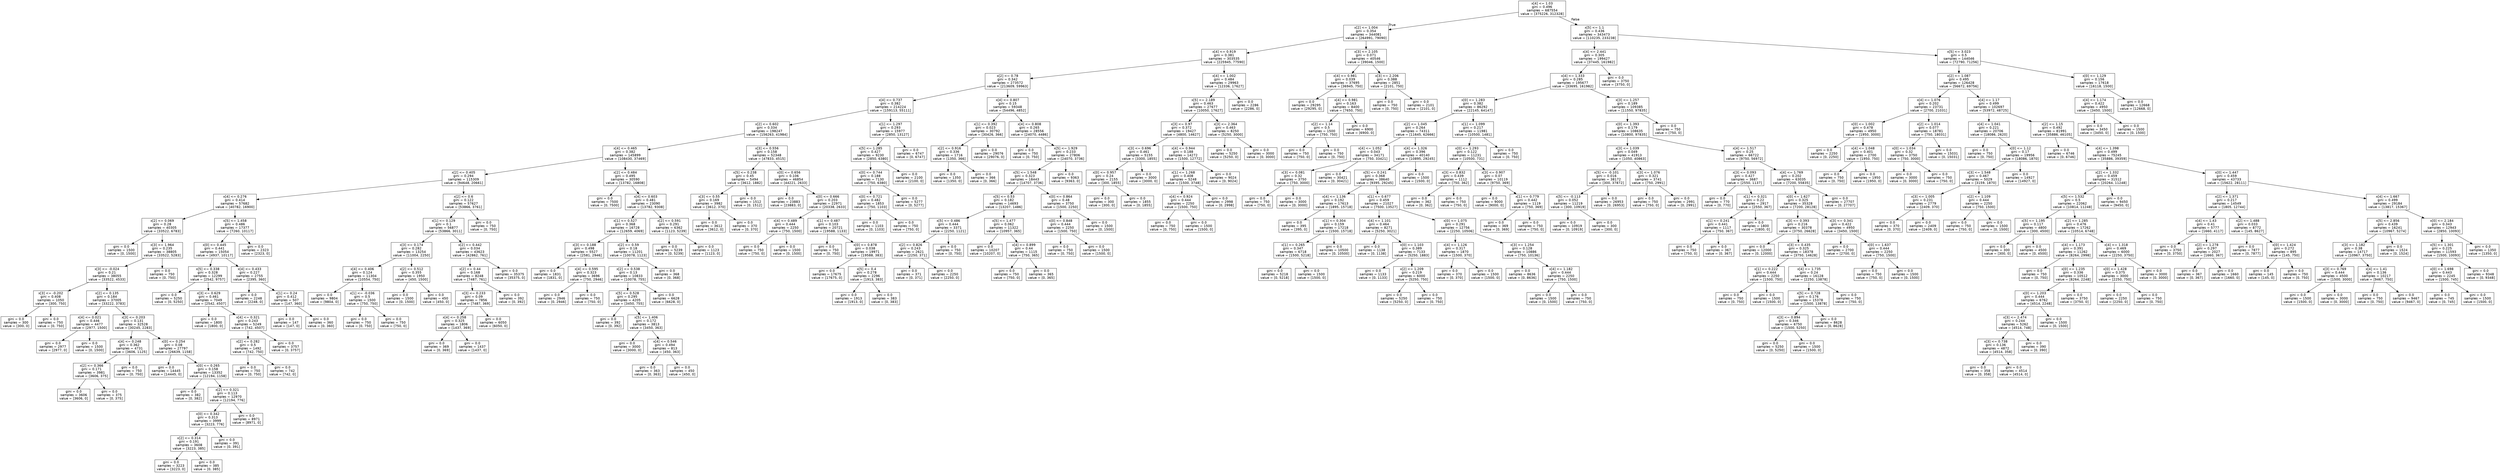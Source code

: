 digraph Tree {
node [shape=box, fontname="helvetica"] ;
edge [fontname="helvetica"] ;
0 [label="x[4] <= 1.03\ngini = 0.496\nsamples = 687554\nvalue = [375226, 312328]"] ;
1 [label="x[2] <= 1.004\ngini = 0.354\nsamples = 344081\nvalue = [264991, 79090]"] ;
0 -> 1 [labeldistance=2.5, labelangle=45, headlabel="True"] ;
2 [label="x[4] <= 0.919\ngini = 0.381\nsamples = 303535\nvalue = [225945, 77590]"] ;
1 -> 2 ;
3 [label="x[2] <= 0.78\ngini = 0.342\nsamples = 273572\nvalue = [213609, 59963]"] ;
2 -> 3 ;
4 [label="x[4] <= 0.737\ngini = 0.382\nsamples = 214224\nvalue = [159113, 55111]"] ;
3 -> 4 ;
5 [label="x[2] <= 0.602\ngini = 0.334\nsamples = 198247\nvalue = [156263, 41984]"] ;
4 -> 5 ;
6 [label="x[4] <= 0.465\ngini = 0.382\nsamples = 145899\nvalue = [108430, 37469]"] ;
5 -> 6 ;
7 [label="x[2] <= 0.405\ngini = 0.294\nsamples = 115309\nvalue = [94648, 20661]"] ;
6 -> 7 ;
8 [label="x[4] <= 0.276\ngini = 0.414\nsamples = 57682\nvalue = [40782, 16900]"] ;
7 -> 8 ;
9 [label="x[2] <= 0.069\ngini = 0.28\nsamples = 40305\nvalue = [33522, 6783]"] ;
8 -> 9 ;
10 [label="gini = 0.0\nsamples = 1500\nvalue = [0, 1500]"] ;
9 -> 10 ;
11 [label="x[3] <= 1.964\ngini = 0.235\nsamples = 38805\nvalue = [33522, 5283]"] ;
9 -> 11 ;
12 [label="x[3] <= -0.024\ngini = 0.21\nsamples = 38055\nvalue = [33522, 4533]"] ;
11 -> 12 ;
13 [label="x[3] <= -0.202\ngini = 0.408\nsamples = 1050\nvalue = [300, 750]"] ;
12 -> 13 ;
14 [label="gini = 0.0\nsamples = 300\nvalue = [300, 0]"] ;
13 -> 14 ;
15 [label="gini = 0.0\nsamples = 750\nvalue = [0, 750]"] ;
13 -> 15 ;
16 [label="x[2] <= 0.135\ngini = 0.184\nsamples = 37005\nvalue = [33222, 3783]"] ;
12 -> 16 ;
17 [label="x[4] <= 0.021\ngini = 0.446\nsamples = 4477\nvalue = [2977, 1500]"] ;
16 -> 17 ;
18 [label="gini = 0.0\nsamples = 2977\nvalue = [2977, 0]"] ;
17 -> 18 ;
19 [label="gini = 0.0\nsamples = 1500\nvalue = [0, 1500]"] ;
17 -> 19 ;
20 [label="x[3] <= 0.203\ngini = 0.131\nsamples = 32528\nvalue = [30245, 2283]"] ;
16 -> 20 ;
21 [label="x[4] <= 0.248\ngini = 0.362\nsamples = 4731\nvalue = [3606, 1125]"] ;
20 -> 21 ;
22 [label="x[2] <= 0.366\ngini = 0.171\nsamples = 3981\nvalue = [3606, 375]"] ;
21 -> 22 ;
23 [label="gini = 0.0\nsamples = 3606\nvalue = [3606, 0]"] ;
22 -> 23 ;
24 [label="gini = 0.0\nsamples = 375\nvalue = [0, 375]"] ;
22 -> 24 ;
25 [label="gini = 0.0\nsamples = 750\nvalue = [0, 750]"] ;
21 -> 25 ;
26 [label="x[0] <= 0.254\ngini = 0.08\nsamples = 27797\nvalue = [26639, 1158]"] ;
20 -> 26 ;
27 [label="gini = 0.0\nsamples = 14445\nvalue = [14445, 0]"] ;
26 -> 27 ;
28 [label="x[0] <= 0.265\ngini = 0.158\nsamples = 13352\nvalue = [12194, 1158]"] ;
26 -> 28 ;
29 [label="gini = 0.0\nsamples = 382\nvalue = [0, 382]"] ;
28 -> 29 ;
30 [label="x[2] <= 0.321\ngini = 0.113\nsamples = 12970\nvalue = [12194, 776]"] ;
28 -> 30 ;
31 [label="x[0] <= 0.342\ngini = 0.313\nsamples = 3999\nvalue = [3223, 776]"] ;
30 -> 31 ;
32 [label="x[2] <= 0.314\ngini = 0.191\nsamples = 3608\nvalue = [3223, 385]"] ;
31 -> 32 ;
33 [label="gini = 0.0\nsamples = 3223\nvalue = [3223, 0]"] ;
32 -> 33 ;
34 [label="gini = 0.0\nsamples = 385\nvalue = [0, 385]"] ;
32 -> 34 ;
35 [label="gini = 0.0\nsamples = 391\nvalue = [0, 391]"] ;
31 -> 35 ;
36 [label="gini = 0.0\nsamples = 8971\nvalue = [8971, 0]"] ;
30 -> 36 ;
37 [label="gini = 0.0\nsamples = 750\nvalue = [0, 750]"] ;
11 -> 37 ;
38 [label="x[5] <= 1.458\ngini = 0.486\nsamples = 17377\nvalue = [7260, 10117]"] ;
8 -> 38 ;
39 [label="x[0] <= 0.445\ngini = 0.441\nsamples = 15054\nvalue = [4937, 10117]"] ;
38 -> 39 ;
40 [label="x[5] <= 0.338\ngini = 0.328\nsamples = 12299\nvalue = [2542, 9757]"] ;
39 -> 40 ;
41 [label="gini = 0.0\nsamples = 5250\nvalue = [0, 5250]"] ;
40 -> 41 ;
42 [label="x[3] <= 0.629\ngini = 0.461\nsamples = 7049\nvalue = [2542, 4507]"] ;
40 -> 42 ;
43 [label="gini = 0.0\nsamples = 1800\nvalue = [1800, 0]"] ;
42 -> 43 ;
44 [label="x[4] <= 0.321\ngini = 0.243\nsamples = 5249\nvalue = [742, 4507]"] ;
42 -> 44 ;
45 [label="x[2] <= 0.282\ngini = 0.5\nsamples = 1492\nvalue = [742, 750]"] ;
44 -> 45 ;
46 [label="gini = 0.0\nsamples = 750\nvalue = [0, 750]"] ;
45 -> 46 ;
47 [label="gini = 0.0\nsamples = 742\nvalue = [742, 0]"] ;
45 -> 47 ;
48 [label="gini = 0.0\nsamples = 3757\nvalue = [0, 3757]"] ;
44 -> 48 ;
49 [label="x[4] <= 0.433\ngini = 0.227\nsamples = 2755\nvalue = [2395, 360]"] ;
39 -> 49 ;
50 [label="gini = 0.0\nsamples = 2248\nvalue = [2248, 0]"] ;
49 -> 50 ;
51 [label="x[1] <= 0.24\ngini = 0.412\nsamples = 507\nvalue = [147, 360]"] ;
49 -> 51 ;
52 [label="gini = 0.0\nsamples = 147\nvalue = [147, 0]"] ;
51 -> 52 ;
53 [label="gini = 0.0\nsamples = 360\nvalue = [0, 360]"] ;
51 -> 53 ;
54 [label="gini = 0.0\nsamples = 2323\nvalue = [2323, 0]"] ;
38 -> 54 ;
55 [label="x[2] <= 0.6\ngini = 0.122\nsamples = 57627\nvalue = [53866, 3761]"] ;
7 -> 55 ;
56 [label="x[1] <= 0.129\ngini = 0.1\nsamples = 56877\nvalue = [53866, 3011]"] ;
55 -> 56 ;
57 [label="x[3] <= 0.174\ngini = 0.282\nsamples = 13254\nvalue = [11004, 2250]"] ;
56 -> 57 ;
58 [label="x[4] <= 0.406\ngini = 0.124\nsamples = 11304\nvalue = [10554, 750]"] ;
57 -> 58 ;
59 [label="gini = 0.0\nsamples = 9804\nvalue = [9804, 0]"] ;
58 -> 59 ;
60 [label="x[1] <= -0.036\ngini = 0.5\nsamples = 1500\nvalue = [750, 750]"] ;
58 -> 60 ;
61 [label="gini = 0.0\nsamples = 750\nvalue = [0, 750]"] ;
60 -> 61 ;
62 [label="gini = 0.0\nsamples = 750\nvalue = [750, 0]"] ;
60 -> 62 ;
63 [label="x[2] <= 0.512\ngini = 0.355\nsamples = 1950\nvalue = [450, 1500]"] ;
57 -> 63 ;
64 [label="gini = 0.0\nsamples = 1500\nvalue = [0, 1500]"] ;
63 -> 64 ;
65 [label="gini = 0.0\nsamples = 450\nvalue = [450, 0]"] ;
63 -> 65 ;
66 [label="x[2] <= 0.442\ngini = 0.034\nsamples = 43623\nvalue = [42862, 761]"] ;
56 -> 66 ;
67 [label="x[2] <= 0.44\ngini = 0.168\nsamples = 8248\nvalue = [7487, 761]"] ;
66 -> 67 ;
68 [label="x[3] <= 0.233\ngini = 0.09\nsamples = 7856\nvalue = [7487, 369]"] ;
67 -> 68 ;
69 [label="x[4] <= 0.258\ngini = 0.325\nsamples = 1806\nvalue = [1437, 369]"] ;
68 -> 69 ;
70 [label="gini = 0.0\nsamples = 369\nvalue = [0, 369]"] ;
69 -> 70 ;
71 [label="gini = 0.0\nsamples = 1437\nvalue = [1437, 0]"] ;
69 -> 71 ;
72 [label="gini = 0.0\nsamples = 6050\nvalue = [6050, 0]"] ;
68 -> 72 ;
73 [label="gini = 0.0\nsamples = 392\nvalue = [0, 392]"] ;
67 -> 73 ;
74 [label="gini = 0.0\nsamples = 35375\nvalue = [35375, 0]"] ;
66 -> 74 ;
75 [label="gini = 0.0\nsamples = 750\nvalue = [0, 750]"] ;
55 -> 75 ;
76 [label="x[2] <= 0.484\ngini = 0.495\nsamples = 30590\nvalue = [13782, 16808]"] ;
6 -> 76 ;
77 [label="gini = 0.0\nsamples = 7500\nvalue = [0, 7500]"] ;
76 -> 77 ;
78 [label="x[4] <= 0.603\ngini = 0.481\nsamples = 23090\nvalue = [13782, 9308]"] ;
76 -> 78 ;
79 [label="x[1] <= 0.527\ngini = 0.368\nsamples = 16728\nvalue = [12659, 4069]"] ;
78 -> 79 ;
80 [label="x[3] <= 0.188\ngini = 0.498\nsamples = 5527\nvalue = [2581, 2946]"] ;
79 -> 80 ;
81 [label="gini = 0.0\nsamples = 1831\nvalue = [1831, 0]"] ;
80 -> 81 ;
82 [label="x[4] <= 0.595\ngini = 0.323\nsamples = 3696\nvalue = [750, 2946]"] ;
80 -> 82 ;
83 [label="gini = 0.0\nsamples = 2946\nvalue = [0, 2946]"] ;
82 -> 83 ;
84 [label="gini = 0.0\nsamples = 750\nvalue = [750, 0]"] ;
82 -> 84 ;
85 [label="x[2] <= 0.59\ngini = 0.18\nsamples = 11201\nvalue = [10078, 1123]"] ;
79 -> 85 ;
86 [label="x[2] <= 0.538\ngini = 0.13\nsamples = 10833\nvalue = [10078, 755]"] ;
85 -> 86 ;
87 [label="x[5] <= 0.528\ngini = 0.295\nsamples = 4205\nvalue = [3450, 755]"] ;
86 -> 87 ;
88 [label="gini = 0.0\nsamples = 392\nvalue = [0, 392]"] ;
87 -> 88 ;
89 [label="x[5] <= 1.406\ngini = 0.172\nsamples = 3813\nvalue = [3450, 363]"] ;
87 -> 89 ;
90 [label="gini = 0.0\nsamples = 3000\nvalue = [3000, 0]"] ;
89 -> 90 ;
91 [label="x[4] <= 0.546\ngini = 0.494\nsamples = 813\nvalue = [450, 363]"] ;
89 -> 91 ;
92 [label="gini = 0.0\nsamples = 363\nvalue = [0, 363]"] ;
91 -> 92 ;
93 [label="gini = 0.0\nsamples = 450\nvalue = [450, 0]"] ;
91 -> 93 ;
94 [label="gini = 0.0\nsamples = 6628\nvalue = [6628, 0]"] ;
86 -> 94 ;
95 [label="gini = 0.0\nsamples = 368\nvalue = [0, 368]"] ;
85 -> 95 ;
96 [label="x[2] <= 0.591\ngini = 0.291\nsamples = 6362\nvalue = [1123, 5239]"] ;
78 -> 96 ;
97 [label="gini = 0.0\nsamples = 5239\nvalue = [0, 5239]"] ;
96 -> 97 ;
98 [label="gini = 0.0\nsamples = 1123\nvalue = [1123, 0]"] ;
96 -> 98 ;
99 [label="x[3] <= 0.556\ngini = 0.158\nsamples = 52348\nvalue = [47833, 4515]"] ;
5 -> 99 ;
100 [label="x[5] <= 0.238\ngini = 0.45\nsamples = 5494\nvalue = [3612, 1882]"] ;
99 -> 100 ;
101 [label="x[3] <= 0.55\ngini = 0.169\nsamples = 3982\nvalue = [3612, 370]"] ;
100 -> 101 ;
102 [label="gini = 0.0\nsamples = 3612\nvalue = [3612, 0]"] ;
101 -> 102 ;
103 [label="gini = 0.0\nsamples = 370\nvalue = [0, 370]"] ;
101 -> 103 ;
104 [label="gini = 0.0\nsamples = 1512\nvalue = [0, 1512]"] ;
100 -> 104 ;
105 [label="x[0] <= 0.656\ngini = 0.106\nsamples = 46854\nvalue = [44221, 2633]"] ;
99 -> 105 ;
106 [label="gini = 0.0\nsamples = 23883\nvalue = [23883, 0]"] ;
105 -> 106 ;
107 [label="x[0] <= 0.666\ngini = 0.203\nsamples = 22971\nvalue = [20338, 2633]"] ;
105 -> 107 ;
108 [label="x[4] <= 0.489\ngini = 0.444\nsamples = 2250\nvalue = [750, 1500]"] ;
107 -> 108 ;
109 [label="gini = 0.0\nsamples = 750\nvalue = [750, 0]"] ;
108 -> 109 ;
110 [label="gini = 0.0\nsamples = 1500\nvalue = [0, 1500]"] ;
108 -> 110 ;
111 [label="x[1] <= 0.487\ngini = 0.103\nsamples = 20721\nvalue = [19588, 1133]"] ;
107 -> 111 ;
112 [label="gini = 0.0\nsamples = 750\nvalue = [0, 750]"] ;
111 -> 112 ;
113 [label="x[0] <= 0.878\ngini = 0.038\nsamples = 19971\nvalue = [19588, 383]"] ;
111 -> 113 ;
114 [label="gini = 0.0\nsamples = 17675\nvalue = [17675, 0]"] ;
113 -> 114 ;
115 [label="x[5] <= 0.4\ngini = 0.278\nsamples = 2296\nvalue = [1913, 383]"] ;
113 -> 115 ;
116 [label="gini = 0.0\nsamples = 1913\nvalue = [1913, 0]"] ;
115 -> 116 ;
117 [label="gini = 0.0\nsamples = 383\nvalue = [0, 383]"] ;
115 -> 117 ;
118 [label="x[1] <= 1.297\ngini = 0.293\nsamples = 15977\nvalue = [2850, 13127]"] ;
4 -> 118 ;
119 [label="x[5] <= 1.285\ngini = 0.427\nsamples = 9230\nvalue = [2850, 6380]"] ;
118 -> 119 ;
120 [label="x[0] <= 0.744\ngini = 0.188\nsamples = 7130\nvalue = [750, 6380]"] ;
119 -> 120 ;
121 [label="x[0] <= 0.721\ngini = 0.482\nsamples = 1853\nvalue = [750, 1103]"] ;
120 -> 121 ;
122 [label="gini = 0.0\nsamples = 1103\nvalue = [0, 1103]"] ;
121 -> 122 ;
123 [label="gini = 0.0\nsamples = 750\nvalue = [750, 0]"] ;
121 -> 123 ;
124 [label="gini = 0.0\nsamples = 5277\nvalue = [0, 5277]"] ;
120 -> 124 ;
125 [label="gini = 0.0\nsamples = 2100\nvalue = [2100, 0]"] ;
119 -> 125 ;
126 [label="gini = 0.0\nsamples = 6747\nvalue = [0, 6747]"] ;
118 -> 126 ;
127 [label="x[4] <= 0.807\ngini = 0.15\nsamples = 59348\nvalue = [54496, 4852]"] ;
3 -> 127 ;
128 [label="x[1] <= 0.392\ngini = 0.023\nsamples = 30792\nvalue = [30426, 366]"] ;
127 -> 128 ;
129 [label="x[2] <= 0.916\ngini = 0.336\nsamples = 1716\nvalue = [1350, 366]"] ;
128 -> 129 ;
130 [label="gini = 0.0\nsamples = 1350\nvalue = [1350, 0]"] ;
129 -> 130 ;
131 [label="gini = 0.0\nsamples = 366\nvalue = [0, 366]"] ;
129 -> 131 ;
132 [label="gini = 0.0\nsamples = 29076\nvalue = [29076, 0]"] ;
128 -> 132 ;
133 [label="x[4] <= 0.808\ngini = 0.265\nsamples = 28556\nvalue = [24070, 4486]"] ;
127 -> 133 ;
134 [label="gini = 0.0\nsamples = 750\nvalue = [0, 750]"] ;
133 -> 134 ;
135 [label="x[5] <= 1.929\ngini = 0.233\nsamples = 27806\nvalue = [24070, 3736]"] ;
133 -> 135 ;
136 [label="x[5] <= 1.548\ngini = 0.323\nsamples = 18443\nvalue = [14707, 3736]"] ;
135 -> 136 ;
137 [label="x[5] <= 0.53\ngini = 0.182\nsamples = 14693\nvalue = [13207, 1486]"] ;
136 -> 137 ;
138 [label="x[5] <= 0.486\ngini = 0.444\nsamples = 3371\nvalue = [2250, 1121]"] ;
137 -> 138 ;
139 [label="x[2] <= 0.826\ngini = 0.243\nsamples = 2621\nvalue = [2250, 371]"] ;
138 -> 139 ;
140 [label="gini = 0.0\nsamples = 371\nvalue = [0, 371]"] ;
139 -> 140 ;
141 [label="gini = 0.0\nsamples = 2250\nvalue = [2250, 0]"] ;
139 -> 141 ;
142 [label="gini = 0.0\nsamples = 750\nvalue = [0, 750]"] ;
138 -> 142 ;
143 [label="x[5] <= 1.477\ngini = 0.062\nsamples = 11322\nvalue = [10957, 365]"] ;
137 -> 143 ;
144 [label="gini = 0.0\nsamples = 10207\nvalue = [10207, 0]"] ;
143 -> 144 ;
145 [label="x[4] <= 0.899\ngini = 0.44\nsamples = 1115\nvalue = [750, 365]"] ;
143 -> 145 ;
146 [label="gini = 0.0\nsamples = 750\nvalue = [750, 0]"] ;
145 -> 146 ;
147 [label="gini = 0.0\nsamples = 365\nvalue = [0, 365]"] ;
145 -> 147 ;
148 [label="x[0] <= 0.864\ngini = 0.48\nsamples = 3750\nvalue = [1500, 2250]"] ;
136 -> 148 ;
149 [label="x[0] <= 0.848\ngini = 0.444\nsamples = 2250\nvalue = [1500, 750]"] ;
148 -> 149 ;
150 [label="gini = 0.0\nsamples = 750\nvalue = [0, 750]"] ;
149 -> 150 ;
151 [label="gini = 0.0\nsamples = 1500\nvalue = [1500, 0]"] ;
149 -> 151 ;
152 [label="gini = 0.0\nsamples = 1500\nvalue = [0, 1500]"] ;
148 -> 152 ;
153 [label="gini = 0.0\nsamples = 9363\nvalue = [9363, 0]"] ;
135 -> 153 ;
154 [label="x[4] <= 1.002\ngini = 0.484\nsamples = 29963\nvalue = [12336, 17627]"] ;
2 -> 154 ;
155 [label="x[5] <= 2.189\ngini = 0.463\nsamples = 27677\nvalue = [10050, 17627]"] ;
154 -> 155 ;
156 [label="x[3] <= 0.97\ngini = 0.372\nsamples = 19427\nvalue = [4800, 14627]"] ;
155 -> 156 ;
157 [label="x[3] <= 0.696\ngini = 0.461\nsamples = 5155\nvalue = [3300, 1855]"] ;
156 -> 157 ;
158 [label="x[0] <= 0.957\ngini = 0.24\nsamples = 2155\nvalue = [300, 1855]"] ;
157 -> 158 ;
159 [label="gini = 0.0\nsamples = 300\nvalue = [300, 0]"] ;
158 -> 159 ;
160 [label="gini = 0.0\nsamples = 1855\nvalue = [0, 1855]"] ;
158 -> 160 ;
161 [label="gini = 0.0\nsamples = 3000\nvalue = [3000, 0]"] ;
157 -> 161 ;
162 [label="x[4] <= 0.944\ngini = 0.188\nsamples = 14272\nvalue = [1500, 12772]"] ;
156 -> 162 ;
163 [label="x[1] <= 1.268\ngini = 0.408\nsamples = 5248\nvalue = [1500, 3748]"] ;
162 -> 163 ;
164 [label="x[4] <= 0.924\ngini = 0.444\nsamples = 2250\nvalue = [1500, 750]"] ;
163 -> 164 ;
165 [label="gini = 0.0\nsamples = 750\nvalue = [0, 750]"] ;
164 -> 165 ;
166 [label="gini = 0.0\nsamples = 1500\nvalue = [1500, 0]"] ;
164 -> 166 ;
167 [label="gini = 0.0\nsamples = 2998\nvalue = [0, 2998]"] ;
163 -> 167 ;
168 [label="gini = 0.0\nsamples = 9024\nvalue = [0, 9024]"] ;
162 -> 168 ;
169 [label="x[3] <= 2.364\ngini = 0.463\nsamples = 8250\nvalue = [5250, 3000]"] ;
155 -> 169 ;
170 [label="gini = 0.0\nsamples = 5250\nvalue = [5250, 0]"] ;
169 -> 170 ;
171 [label="gini = 0.0\nsamples = 3000\nvalue = [0, 3000]"] ;
169 -> 171 ;
172 [label="gini = 0.0\nsamples = 2286\nvalue = [2286, 0]"] ;
154 -> 172 ;
173 [label="x[3] <= 2.105\ngini = 0.071\nsamples = 40546\nvalue = [39046, 1500]"] ;
1 -> 173 ;
174 [label="x[4] <= 0.981\ngini = 0.039\nsamples = 37695\nvalue = [36945, 750]"] ;
173 -> 174 ;
175 [label="gini = 0.0\nsamples = 29295\nvalue = [29295, 0]"] ;
174 -> 175 ;
176 [label="x[4] <= 0.981\ngini = 0.163\nsamples = 8400\nvalue = [7650, 750]"] ;
174 -> 176 ;
177 [label="x[2] <= 1.14\ngini = 0.5\nsamples = 1500\nvalue = [750, 750]"] ;
176 -> 177 ;
178 [label="gini = 0.0\nsamples = 750\nvalue = [750, 0]"] ;
177 -> 178 ;
179 [label="gini = 0.0\nsamples = 750\nvalue = [0, 750]"] ;
177 -> 179 ;
180 [label="gini = 0.0\nsamples = 6900\nvalue = [6900, 0]"] ;
176 -> 180 ;
181 [label="x[3] <= 2.206\ngini = 0.388\nsamples = 2851\nvalue = [2101, 750]"] ;
173 -> 181 ;
182 [label="gini = 0.0\nsamples = 750\nvalue = [0, 750]"] ;
181 -> 182 ;
183 [label="gini = 0.0\nsamples = 2101\nvalue = [2101, 0]"] ;
181 -> 183 ;
184 [label="x[5] <= 1.1\ngini = 0.436\nsamples = 343473\nvalue = [110235, 233238]"] ;
0 -> 184 [labeldistance=2.5, labelangle=-45, headlabel="False"] ;
185 [label="x[4] <= 2.441\ngini = 0.305\nsamples = 199427\nvalue = [37445, 161982]"] ;
184 -> 185 ;
186 [label="x[4] <= 1.333\ngini = 0.285\nsamples = 195677\nvalue = [33695, 161982]"] ;
185 -> 186 ;
187 [label="x[0] <= 1.283\ngini = 0.382\nsamples = 86292\nvalue = [22145, 64147]"] ;
186 -> 187 ;
188 [label="x[2] <= 1.045\ngini = 0.264\nsamples = 74311\nvalue = [11645, 62666]"] ;
187 -> 188 ;
189 [label="x[4] <= 1.052\ngini = 0.043\nsamples = 34171\nvalue = [750, 33421]"] ;
188 -> 189 ;
190 [label="x[3] <= 0.081\ngini = 0.32\nsamples = 3750\nvalue = [750, 3000]"] ;
189 -> 190 ;
191 [label="gini = 0.0\nsamples = 750\nvalue = [750, 0]"] ;
190 -> 191 ;
192 [label="gini = 0.0\nsamples = 3000\nvalue = [0, 3000]"] ;
190 -> 192 ;
193 [label="gini = 0.0\nsamples = 30421\nvalue = [0, 30421]"] ;
189 -> 193 ;
194 [label="x[4] <= 1.326\ngini = 0.396\nsamples = 40140\nvalue = [10895, 29245]"] ;
188 -> 194 ;
195 [label="x[5] <= 0.241\ngini = 0.368\nsamples = 38640\nvalue = [9395, 29245]"] ;
194 -> 195 ;
196 [label="x[4] <= 1.136\ngini = 0.192\nsamples = 17613\nvalue = [1895, 15718]"] ;
195 -> 196 ;
197 [label="gini = 0.0\nsamples = 395\nvalue = [395, 0]"] ;
196 -> 197 ;
198 [label="x[1] <= 0.304\ngini = 0.159\nsamples = 17218\nvalue = [1500, 15718]"] ;
196 -> 198 ;
199 [label="x[1] <= 0.265\ngini = 0.347\nsamples = 6718\nvalue = [1500, 5218]"] ;
198 -> 199 ;
200 [label="gini = 0.0\nsamples = 5218\nvalue = [0, 5218]"] ;
199 -> 200 ;
201 [label="gini = 0.0\nsamples = 1500\nvalue = [1500, 0]"] ;
199 -> 201 ;
202 [label="gini = 0.0\nsamples = 10500\nvalue = [0, 10500]"] ;
198 -> 202 ;
203 [label="x[1] <= 0.677\ngini = 0.459\nsamples = 21027\nvalue = [7500, 13527]"] ;
195 -> 203 ;
204 [label="x[4] <= 1.101\ngini = 0.464\nsamples = 8271\nvalue = [5250, 3021]"] ;
203 -> 204 ;
205 [label="gini = 0.0\nsamples = 1138\nvalue = [0, 1138]"] ;
204 -> 205 ;
206 [label="x[0] <= 1.103\ngini = 0.389\nsamples = 7133\nvalue = [5250, 1883]"] ;
204 -> 206 ;
207 [label="gini = 0.0\nsamples = 1133\nvalue = [0, 1133]"] ;
206 -> 207 ;
208 [label="x[2] <= 1.209\ngini = 0.219\nsamples = 6000\nvalue = [5250, 750]"] ;
206 -> 208 ;
209 [label="gini = 0.0\nsamples = 5250\nvalue = [5250, 0]"] ;
208 -> 209 ;
210 [label="gini = 0.0\nsamples = 750\nvalue = [0, 750]"] ;
208 -> 210 ;
211 [label="x[0] <= 1.075\ngini = 0.291\nsamples = 12756\nvalue = [2250, 10506]"] ;
203 -> 211 ;
212 [label="x[4] <= 1.126\ngini = 0.317\nsamples = 1870\nvalue = [1500, 370]"] ;
211 -> 212 ;
213 [label="gini = 0.0\nsamples = 370\nvalue = [0, 370]"] ;
212 -> 213 ;
214 [label="gini = 0.0\nsamples = 1500\nvalue = [1500, 0]"] ;
212 -> 214 ;
215 [label="x[3] <= 1.254\ngini = 0.128\nsamples = 10886\nvalue = [750, 10136]"] ;
211 -> 215 ;
216 [label="gini = 0.0\nsamples = 8636\nvalue = [0, 8636]"] ;
215 -> 216 ;
217 [label="x[4] <= 1.182\ngini = 0.444\nsamples = 2250\nvalue = [750, 1500]"] ;
215 -> 217 ;
218 [label="gini = 0.0\nsamples = 1500\nvalue = [0, 1500]"] ;
217 -> 218 ;
219 [label="gini = 0.0\nsamples = 750\nvalue = [750, 0]"] ;
217 -> 219 ;
220 [label="gini = 0.0\nsamples = 1500\nvalue = [1500, 0]"] ;
194 -> 220 ;
221 [label="x[1] <= 1.099\ngini = 0.217\nsamples = 11981\nvalue = [10500, 1481]"] ;
187 -> 221 ;
222 [label="x[0] <= 1.293\ngini = 0.122\nsamples = 11231\nvalue = [10500, 731]"] ;
221 -> 222 ;
223 [label="x[3] <= 0.832\ngini = 0.439\nsamples = 1112\nvalue = [750, 362]"] ;
222 -> 223 ;
224 [label="gini = 0.0\nsamples = 362\nvalue = [0, 362]"] ;
223 -> 224 ;
225 [label="gini = 0.0\nsamples = 750\nvalue = [750, 0]"] ;
223 -> 225 ;
226 [label="x[3] <= 0.907\ngini = 0.07\nsamples = 10119\nvalue = [9750, 369]"] ;
222 -> 226 ;
227 [label="gini = 0.0\nsamples = 9000\nvalue = [9000, 0]"] ;
226 -> 227 ;
228 [label="x[1] <= 0.779\ngini = 0.442\nsamples = 1119\nvalue = [750, 369]"] ;
226 -> 228 ;
229 [label="gini = 0.0\nsamples = 369\nvalue = [0, 369]"] ;
228 -> 229 ;
230 [label="gini = 0.0\nsamples = 750\nvalue = [750, 0]"] ;
228 -> 230 ;
231 [label="gini = 0.0\nsamples = 750\nvalue = [0, 750]"] ;
221 -> 231 ;
232 [label="x[3] <= 1.257\ngini = 0.189\nsamples = 109385\nvalue = [11550, 97835]"] ;
186 -> 232 ;
233 [label="x[0] <= 1.393\ngini = 0.179\nsamples = 108635\nvalue = [10800, 97835]"] ;
232 -> 233 ;
234 [label="x[3] <= 1.039\ngini = 0.049\nsamples = 41913\nvalue = [1050, 40863]"] ;
233 -> 234 ;
235 [label="x[5] <= -0.101\ngini = 0.016\nsamples = 38172\nvalue = [300, 37872]"] ;
234 -> 235 ;
236 [label="x[5] <= -0.113\ngini = 0.052\nsamples = 11219\nvalue = [300, 10919]"] ;
235 -> 236 ;
237 [label="gini = 0.0\nsamples = 10919\nvalue = [0, 10919]"] ;
236 -> 237 ;
238 [label="gini = 0.0\nsamples = 300\nvalue = [300, 0]"] ;
236 -> 238 ;
239 [label="gini = 0.0\nsamples = 26953\nvalue = [0, 26953]"] ;
235 -> 239 ;
240 [label="x[3] <= 1.076\ngini = 0.321\nsamples = 3741\nvalue = [750, 2991]"] ;
234 -> 240 ;
241 [label="gini = 0.0\nsamples = 750\nvalue = [750, 0]"] ;
240 -> 241 ;
242 [label="gini = 0.0\nsamples = 2991\nvalue = [0, 2991]"] ;
240 -> 242 ;
243 [label="x[4] <= 1.517\ngini = 0.25\nsamples = 66722\nvalue = [9750, 56972]"] ;
233 -> 243 ;
244 [label="x[3] <= 0.093\ngini = 0.427\nsamples = 3687\nvalue = [2550, 1137]"] ;
243 -> 244 ;
245 [label="gini = 0.0\nsamples = 770\nvalue = [0, 770]"] ;
244 -> 245 ;
246 [label="x[1] <= 0.321\ngini = 0.22\nsamples = 2917\nvalue = [2550, 367]"] ;
244 -> 246 ;
247 [label="x[1] <= 0.241\ngini = 0.441\nsamples = 1117\nvalue = [750, 367]"] ;
246 -> 247 ;
248 [label="gini = 0.0\nsamples = 750\nvalue = [750, 0]"] ;
247 -> 248 ;
249 [label="gini = 0.0\nsamples = 367\nvalue = [0, 367]"] ;
247 -> 249 ;
250 [label="gini = 0.0\nsamples = 1800\nvalue = [1800, 0]"] ;
246 -> 250 ;
251 [label="x[4] <= 1.769\ngini = 0.202\nsamples = 63035\nvalue = [7200, 55835]"] ;
243 -> 251 ;
252 [label="x[0] <= 1.627\ngini = 0.325\nsamples = 35328\nvalue = [7200, 28128]"] ;
251 -> 252 ;
253 [label="x[3] <= 0.393\ngini = 0.216\nsamples = 30378\nvalue = [3750, 26628]"] ;
252 -> 253 ;
254 [label="gini = 0.0\nsamples = 12000\nvalue = [0, 12000]"] ;
253 -> 254 ;
255 [label="x[3] <= 0.435\ngini = 0.325\nsamples = 18378\nvalue = [3750, 14628]"] ;
253 -> 255 ;
256 [label="x[1] <= 0.222\ngini = 0.444\nsamples = 2250\nvalue = [1500, 750]"] ;
255 -> 256 ;
257 [label="gini = 0.0\nsamples = 750\nvalue = [0, 750]"] ;
256 -> 257 ;
258 [label="gini = 0.0\nsamples = 1500\nvalue = [1500, 0]"] ;
256 -> 258 ;
259 [label="x[4] <= 1.735\ngini = 0.24\nsamples = 16128\nvalue = [2250, 13878]"] ;
255 -> 259 ;
260 [label="x[5] <= 0.728\ngini = 0.176\nsamples = 15378\nvalue = [1500, 13878]"] ;
259 -> 260 ;
261 [label="x[3] <= 0.894\ngini = 0.346\nsamples = 6750\nvalue = [1500, 5250]"] ;
260 -> 261 ;
262 [label="gini = 0.0\nsamples = 5250\nvalue = [0, 5250]"] ;
261 -> 262 ;
263 [label="gini = 0.0\nsamples = 1500\nvalue = [1500, 0]"] ;
261 -> 263 ;
264 [label="gini = 0.0\nsamples = 8628\nvalue = [0, 8628]"] ;
260 -> 264 ;
265 [label="gini = 0.0\nsamples = 750\nvalue = [750, 0]"] ;
259 -> 265 ;
266 [label="x[3] <= 0.341\ngini = 0.422\nsamples = 4950\nvalue = [3450, 1500]"] ;
252 -> 266 ;
267 [label="gini = 0.0\nsamples = 2700\nvalue = [2700, 0]"] ;
266 -> 267 ;
268 [label="x[0] <= 1.637\ngini = 0.444\nsamples = 2250\nvalue = [750, 1500]"] ;
266 -> 268 ;
269 [label="gini = 0.0\nsamples = 750\nvalue = [750, 0]"] ;
268 -> 269 ;
270 [label="gini = 0.0\nsamples = 1500\nvalue = [0, 1500]"] ;
268 -> 270 ;
271 [label="gini = 0.0\nsamples = 27707\nvalue = [0, 27707]"] ;
251 -> 271 ;
272 [label="gini = 0.0\nsamples = 750\nvalue = [750, 0]"] ;
232 -> 272 ;
273 [label="gini = 0.0\nsamples = 3750\nvalue = [3750, 0]"] ;
185 -> 273 ;
274 [label="x[5] <= 3.023\ngini = 0.5\nsamples = 144046\nvalue = [72790, 71256]"] ;
184 -> 274 ;
275 [label="x[2] <= 1.087\ngini = 0.495\nsamples = 126428\nvalue = [56672, 69756]"] ;
274 -> 275 ;
276 [label="x[4] <= 1.076\ngini = 0.202\nsamples = 23731\nvalue = [2700, 21031]"] ;
275 -> 276 ;
277 [label="x[0] <= 1.002\ngini = 0.478\nsamples = 4950\nvalue = [1950, 3000]"] ;
276 -> 277 ;
278 [label="gini = 0.0\nsamples = 2250\nvalue = [0, 2250]"] ;
277 -> 278 ;
279 [label="x[4] <= 1.048\ngini = 0.401\nsamples = 2700\nvalue = [1950, 750]"] ;
277 -> 279 ;
280 [label="gini = 0.0\nsamples = 750\nvalue = [0, 750]"] ;
279 -> 280 ;
281 [label="gini = 0.0\nsamples = 1950\nvalue = [1950, 0]"] ;
279 -> 281 ;
282 [label="x[2] <= 1.014\ngini = 0.077\nsamples = 18781\nvalue = [750, 18031]"] ;
276 -> 282 ;
283 [label="x[0] <= 1.034\ngini = 0.32\nsamples = 3750\nvalue = [750, 3000]"] ;
282 -> 283 ;
284 [label="gini = 0.0\nsamples = 3000\nvalue = [0, 3000]"] ;
283 -> 284 ;
285 [label="gini = 0.0\nsamples = 750\nvalue = [750, 0]"] ;
283 -> 285 ;
286 [label="gini = 0.0\nsamples = 15031\nvalue = [0, 15031]"] ;
282 -> 286 ;
287 [label="x[4] <= 1.17\ngini = 0.499\nsamples = 102697\nvalue = [53972, 48725]"] ;
275 -> 287 ;
288 [label="x[4] <= 1.041\ngini = 0.221\nsamples = 20706\nvalue = [18086, 2620]"] ;
287 -> 288 ;
289 [label="gini = 0.0\nsamples = 750\nvalue = [0, 750]"] ;
288 -> 289 ;
290 [label="x[0] <= 1.12\ngini = 0.17\nsamples = 19956\nvalue = [18086, 1870]"] ;
288 -> 290 ;
291 [label="x[3] <= 1.548\ngini = 0.467\nsamples = 5029\nvalue = [3159, 1870]"] ;
290 -> 291 ;
292 [label="x[3] <= 1.005\ngini = 0.231\nsamples = 2779\nvalue = [2409, 370]"] ;
291 -> 292 ;
293 [label="gini = 0.0\nsamples = 370\nvalue = [0, 370]"] ;
292 -> 293 ;
294 [label="gini = 0.0\nsamples = 2409\nvalue = [2409, 0]"] ;
292 -> 294 ;
295 [label="x[2] <= 1.109\ngini = 0.444\nsamples = 2250\nvalue = [750, 1500]"] ;
291 -> 295 ;
296 [label="gini = 0.0\nsamples = 750\nvalue = [750, 0]"] ;
295 -> 296 ;
297 [label="gini = 0.0\nsamples = 1500\nvalue = [0, 1500]"] ;
295 -> 297 ;
298 [label="gini = 0.0\nsamples = 14927\nvalue = [14927, 0]"] ;
290 -> 298 ;
299 [label="x[2] <= 1.15\ngini = 0.492\nsamples = 81991\nvalue = [35886, 46105]"] ;
287 -> 299 ;
300 [label="gini = 0.0\nsamples = 6746\nvalue = [0, 6746]"] ;
299 -> 300 ;
301 [label="x[4] <= 1.398\ngini = 0.499\nsamples = 75245\nvalue = [35886, 39359]"] ;
299 -> 301 ;
302 [label="x[2] <= 1.332\ngini = 0.459\nsamples = 31512\nvalue = [20264, 11248]"] ;
301 -> 302 ;
303 [label="x[5] <= 1.532\ngini = 0.5\nsamples = 22062\nvalue = [10814, 11248]"] ;
302 -> 303 ;
304 [label="x[5] <= 1.195\ngini = 0.117\nsamples = 4800\nvalue = [300, 4500]"] ;
303 -> 304 ;
305 [label="gini = 0.0\nsamples = 300\nvalue = [300, 0]"] ;
304 -> 305 ;
306 [label="gini = 0.0\nsamples = 4500\nvalue = [0, 4500]"] ;
304 -> 306 ;
307 [label="x[2] <= 1.285\ngini = 0.476\nsamples = 17262\nvalue = [10514, 6748]"] ;
303 -> 307 ;
308 [label="x[4] <= 1.173\ngini = 0.391\nsamples = 11262\nvalue = [8264, 2998]"] ;
307 -> 308 ;
309 [label="gini = 0.0\nsamples = 750\nvalue = [0, 750]"] ;
308 -> 309 ;
310 [label="x[0] <= 1.235\ngini = 0.336\nsamples = 10512\nvalue = [8264, 2248]"] ;
308 -> 310 ;
311 [label="x[0] <= 1.203\ngini = 0.444\nsamples = 6762\nvalue = [4514, 2248]"] ;
310 -> 311 ;
312 [label="x[3] <= 2.474\ngini = 0.244\nsamples = 5262\nvalue = [4514, 748]"] ;
311 -> 312 ;
313 [label="x[3] <= 0.738\ngini = 0.136\nsamples = 4872\nvalue = [4514, 358]"] ;
312 -> 313 ;
314 [label="gini = 0.0\nsamples = 358\nvalue = [0, 358]"] ;
313 -> 314 ;
315 [label="gini = 0.0\nsamples = 4514\nvalue = [4514, 0]"] ;
313 -> 315 ;
316 [label="gini = 0.0\nsamples = 390\nvalue = [0, 390]"] ;
312 -> 316 ;
317 [label="gini = 0.0\nsamples = 1500\nvalue = [0, 1500]"] ;
311 -> 317 ;
318 [label="gini = 0.0\nsamples = 3750\nvalue = [3750, 0]"] ;
310 -> 318 ;
319 [label="x[4] <= 1.318\ngini = 0.469\nsamples = 6000\nvalue = [2250, 3750]"] ;
307 -> 319 ;
320 [label="x[0] <= 1.428\ngini = 0.375\nsamples = 3000\nvalue = [2250, 750]"] ;
319 -> 320 ;
321 [label="gini = 0.0\nsamples = 2250\nvalue = [2250, 0]"] ;
320 -> 321 ;
322 [label="gini = 0.0\nsamples = 750\nvalue = [0, 750]"] ;
320 -> 322 ;
323 [label="gini = 0.0\nsamples = 3000\nvalue = [0, 3000]"] ;
319 -> 323 ;
324 [label="gini = 0.0\nsamples = 9450\nvalue = [9450, 0]"] ;
302 -> 324 ;
325 [label="x[0] <= 1.447\ngini = 0.459\nsamples = 43733\nvalue = [15622, 28111]"] ;
301 -> 325 ;
326 [label="x[2] <= 1.371\ngini = 0.217\nsamples = 14549\nvalue = [1805, 12744]"] ;
325 -> 326 ;
327 [label="x[4] <= 1.43\ngini = 0.41\nsamples = 5777\nvalue = [1660, 4117]"] ;
326 -> 327 ;
328 [label="gini = 0.0\nsamples = 3750\nvalue = [0, 3750]"] ;
327 -> 328 ;
329 [label="x[2] <= 1.278\ngini = 0.297\nsamples = 2027\nvalue = [1660, 367]"] ;
327 -> 329 ;
330 [label="gini = 0.0\nsamples = 367\nvalue = [0, 367]"] ;
329 -> 330 ;
331 [label="gini = 0.0\nsamples = 1660\nvalue = [1660, 0]"] ;
329 -> 331 ;
332 [label="x[2] <= 1.488\ngini = 0.033\nsamples = 8772\nvalue = [145, 8627]"] ;
326 -> 332 ;
333 [label="gini = 0.0\nsamples = 7877\nvalue = [0, 7877]"] ;
332 -> 333 ;
334 [label="x[0] <= 1.424\ngini = 0.272\nsamples = 895\nvalue = [145, 750]"] ;
332 -> 334 ;
335 [label="gini = 0.0\nsamples = 145\nvalue = [145, 0]"] ;
334 -> 335 ;
336 [label="gini = 0.0\nsamples = 750\nvalue = [0, 750]"] ;
334 -> 336 ;
337 [label="x[4] <= 1.667\ngini = 0.499\nsamples = 29184\nvalue = [13817, 15367]"] ;
325 -> 337 ;
338 [label="x[5] <= 2.856\ngini = 0.439\nsamples = 16241\nvalue = [10967, 5274]"] ;
337 -> 338 ;
339 [label="x[3] <= 1.182\ngini = 0.38\nsamples = 14717\nvalue = [10967, 3750]"] ;
338 -> 339 ;
340 [label="x[3] <= 0.769\ngini = 0.444\nsamples = 4500\nvalue = [1500, 3000]"] ;
339 -> 340 ;
341 [label="gini = 0.0\nsamples = 1500\nvalue = [1500, 0]"] ;
340 -> 341 ;
342 [label="gini = 0.0\nsamples = 3000\nvalue = [0, 3000]"] ;
340 -> 342 ;
343 [label="x[4] <= 1.41\ngini = 0.136\nsamples = 10217\nvalue = [9467, 750]"] ;
339 -> 343 ;
344 [label="gini = 0.0\nsamples = 750\nvalue = [0, 750]"] ;
343 -> 344 ;
345 [label="gini = 0.0\nsamples = 9467\nvalue = [9467, 0]"] ;
343 -> 345 ;
346 [label="gini = 0.0\nsamples = 1524\nvalue = [0, 1524]"] ;
338 -> 346 ;
347 [label="x[0] <= 2.184\ngini = 0.343\nsamples = 12943\nvalue = [2850, 10093]"] ;
337 -> 347 ;
348 [label="x[5] <= 1.301\ngini = 0.225\nsamples = 11593\nvalue = [1500, 10093]"] ;
347 -> 348 ;
349 [label="x[0] <= 1.698\ngini = 0.443\nsamples = 2245\nvalue = [1500, 745]"] ;
348 -> 349 ;
350 [label="gini = 0.0\nsamples = 745\nvalue = [0, 745]"] ;
349 -> 350 ;
351 [label="gini = 0.0\nsamples = 1500\nvalue = [1500, 0]"] ;
349 -> 351 ;
352 [label="gini = 0.0\nsamples = 9348\nvalue = [0, 9348]"] ;
348 -> 352 ;
353 [label="gini = 0.0\nsamples = 1350\nvalue = [1350, 0]"] ;
347 -> 353 ;
354 [label="x[0] <= 1.129\ngini = 0.156\nsamples = 17618\nvalue = [16118, 1500]"] ;
274 -> 354 ;
355 [label="x[4] <= 1.174\ngini = 0.422\nsamples = 4950\nvalue = [3450, 1500]"] ;
354 -> 355 ;
356 [label="gini = 0.0\nsamples = 3450\nvalue = [3450, 0]"] ;
355 -> 356 ;
357 [label="gini = 0.0\nsamples = 1500\nvalue = [0, 1500]"] ;
355 -> 357 ;
358 [label="gini = 0.0\nsamples = 12668\nvalue = [12668, 0]"] ;
354 -> 358 ;
}